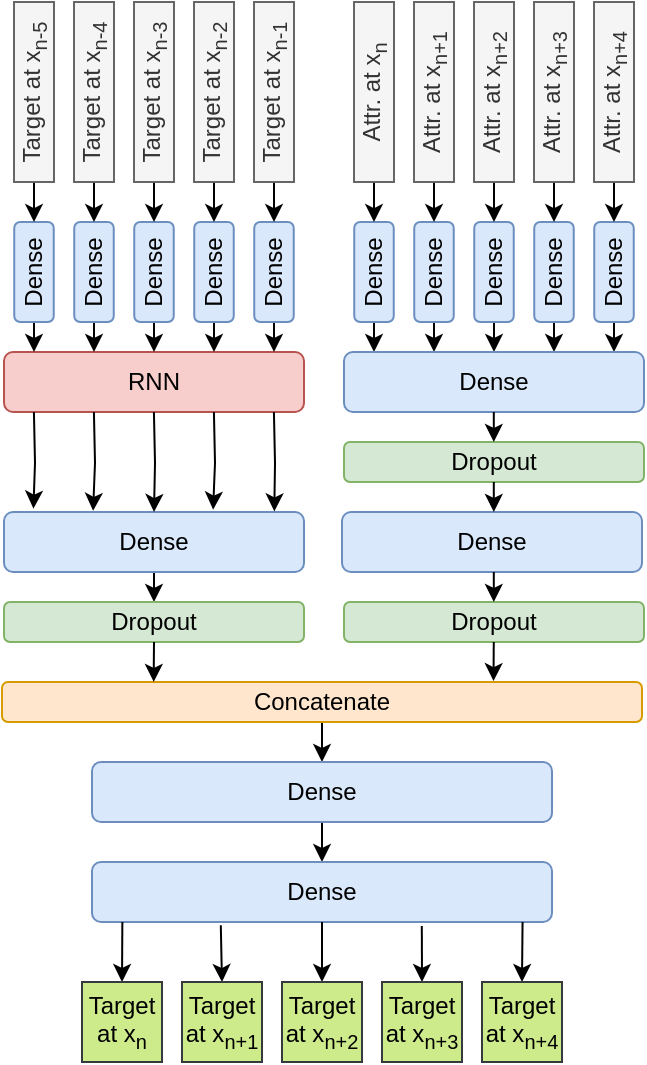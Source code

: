 <mxfile version="14.4.8" type="device"><diagram id="1M25UIxsB_glgNZVP3dG" name="Page-1"><mxGraphModel dx="878" dy="492" grid="1" gridSize="10" guides="1" tooltips="1" connect="1" arrows="1" fold="1" page="1" pageScale="1" pageWidth="850" pageHeight="1100" math="0" shadow="0"><root><mxCell id="0"/><mxCell id="1" parent="0"/><mxCell id="8nzZF-PDBhlYx9urneNm-61" style="edgeStyle=orthogonalEdgeStyle;rounded=0;orthogonalLoop=1;jettySize=auto;html=1;exitX=0.5;exitY=1;exitDx=0;exitDy=0;entryX=0.5;entryY=0;entryDx=0;entryDy=0;" parent="1" source="8nzZF-PDBhlYx9urneNm-41" target="8nzZF-PDBhlYx9urneNm-49" edge="1"><mxGeometry relative="1" as="geometry"/></mxCell><mxCell id="8nzZF-PDBhlYx9urneNm-41" value="Dense" style="rounded=1;whiteSpace=wrap;html=1;rotation=0;fillColor=#dae8fc;strokeColor=#6c8ebf;" parent="1" vertex="1"><mxGeometry x="320" y="285" width="150" height="30" as="geometry"/></mxCell><mxCell id="8nzZF-PDBhlYx9urneNm-49" value="Dropout" style="rounded=1;whiteSpace=wrap;html=1;rotation=0;fillColor=#d5e8d4;strokeColor=#82b366;" parent="1" vertex="1"><mxGeometry x="320" y="330" width="150" height="20" as="geometry"/></mxCell><mxCell id="8nzZF-PDBhlYx9urneNm-78" style="edgeStyle=orthogonalEdgeStyle;rounded=0;orthogonalLoop=1;jettySize=auto;html=1;exitX=0.5;exitY=1;exitDx=0;exitDy=0;entryX=0.5;entryY=0;entryDx=0;entryDy=0;" parent="1" source="8nzZF-PDBhlYx9urneNm-72" target="8nzZF-PDBhlYx9urneNm-76" edge="1"><mxGeometry relative="1" as="geometry"/></mxCell><mxCell id="8nzZF-PDBhlYx9urneNm-72" value="Concatenate" style="rounded=1;whiteSpace=wrap;html=1;rotation=0;fillColor=#ffe6cc;strokeColor=#d79b00;" parent="1" vertex="1"><mxGeometry x="319" y="370" width="320" height="20" as="geometry"/></mxCell><mxCell id="8nzZF-PDBhlYx9urneNm-79" style="edgeStyle=orthogonalEdgeStyle;rounded=0;orthogonalLoop=1;jettySize=auto;html=1;exitX=0.5;exitY=1;exitDx=0;exitDy=0;entryX=0.5;entryY=0;entryDx=0;entryDy=0;" parent="1" source="8nzZF-PDBhlYx9urneNm-76" target="8nzZF-PDBhlYx9urneNm-77" edge="1"><mxGeometry relative="1" as="geometry"/></mxCell><mxCell id="8nzZF-PDBhlYx9urneNm-76" value="Dense" style="rounded=1;whiteSpace=wrap;html=1;rotation=0;fillColor=#dae8fc;strokeColor=#6c8ebf;" parent="1" vertex="1"><mxGeometry x="364" y="410" width="230" height="30" as="geometry"/></mxCell><mxCell id="8nzZF-PDBhlYx9urneNm-77" value="Dense" style="rounded=1;whiteSpace=wrap;html=1;rotation=0;fillColor=#dae8fc;strokeColor=#6c8ebf;" parent="1" vertex="1"><mxGeometry x="364" y="460" width="230" height="30" as="geometry"/></mxCell><mxCell id="8nzZF-PDBhlYx9urneNm-106" style="edgeStyle=orthogonalEdgeStyle;rounded=0;orthogonalLoop=1;jettySize=auto;html=1;exitX=0.5;exitY=0;exitDx=0;exitDy=0;entryX=0.066;entryY=1;entryDx=0;entryDy=0;entryPerimeter=0;startArrow=classic;startFill=1;endArrow=none;endFill=0;" parent="1" source="8nzZF-PDBhlYx9urneNm-101" target="8nzZF-PDBhlYx9urneNm-77" edge="1"><mxGeometry relative="1" as="geometry"/></mxCell><mxCell id="8nzZF-PDBhlYx9urneNm-101" value="&lt;div&gt;Target&lt;/div&gt;&lt;div&gt;at x&lt;sub&gt;n&lt;/sub&gt;&lt;/div&gt;" style="whiteSpace=wrap;html=1;aspect=fixed;fillColor=#cdeb8b;strokeColor=#36393d;" parent="1" vertex="1"><mxGeometry x="359" y="520" width="40" height="40" as="geometry"/></mxCell><mxCell id="8nzZF-PDBhlYx9urneNm-108" style="edgeStyle=orthogonalEdgeStyle;rounded=0;orthogonalLoop=1;jettySize=auto;html=1;exitX=0.5;exitY=0;exitDx=0;exitDy=0;entryX=0.28;entryY=1.053;entryDx=0;entryDy=0;entryPerimeter=0;startArrow=classic;startFill=1;endArrow=none;endFill=0;" parent="1" source="8nzZF-PDBhlYx9urneNm-102" target="8nzZF-PDBhlYx9urneNm-77" edge="1"><mxGeometry relative="1" as="geometry"/></mxCell><mxCell id="8nzZF-PDBhlYx9urneNm-102" value="&lt;div&gt;Target&lt;/div&gt;&lt;div&gt;at x&lt;sub&gt;n+1&lt;/sub&gt;&lt;br&gt;&lt;/div&gt;" style="whiteSpace=wrap;html=1;aspect=fixed;fillColor=#cdeb8b;strokeColor=#36393d;" parent="1" vertex="1"><mxGeometry x="409" y="520" width="40" height="40" as="geometry"/></mxCell><mxCell id="8nzZF-PDBhlYx9urneNm-109" style="edgeStyle=orthogonalEdgeStyle;rounded=0;orthogonalLoop=1;jettySize=auto;html=1;exitX=0.5;exitY=0;exitDx=0;exitDy=0;entryX=0.5;entryY=1;entryDx=0;entryDy=0;startArrow=classic;startFill=1;endArrow=none;endFill=0;" parent="1" source="8nzZF-PDBhlYx9urneNm-103" target="8nzZF-PDBhlYx9urneNm-77" edge="1"><mxGeometry relative="1" as="geometry"/></mxCell><mxCell id="8nzZF-PDBhlYx9urneNm-103" value="&lt;div&gt;Target&lt;/div&gt;&lt;div&gt;at x&lt;sub&gt;n+2&lt;/sub&gt;&lt;/div&gt;" style="whiteSpace=wrap;html=1;aspect=fixed;fillColor=#cdeb8b;strokeColor=#36393d;" parent="1" vertex="1"><mxGeometry x="459" y="520" width="40" height="40" as="geometry"/></mxCell><mxCell id="8nzZF-PDBhlYx9urneNm-110" style="edgeStyle=orthogonalEdgeStyle;rounded=0;orthogonalLoop=1;jettySize=auto;html=1;exitX=0.5;exitY=0;exitDx=0;exitDy=0;entryX=0.717;entryY=1.067;entryDx=0;entryDy=0;entryPerimeter=0;startArrow=classic;startFill=1;endArrow=none;endFill=0;" parent="1" source="8nzZF-PDBhlYx9urneNm-104" target="8nzZF-PDBhlYx9urneNm-77" edge="1"><mxGeometry relative="1" as="geometry"/></mxCell><mxCell id="8nzZF-PDBhlYx9urneNm-104" value="&lt;div&gt;Target&lt;/div&gt;&lt;div&gt;at x&lt;sub&gt;n+3&lt;/sub&gt;&lt;/div&gt;" style="whiteSpace=wrap;html=1;aspect=fixed;fillColor=#cdeb8b;strokeColor=#36393d;" parent="1" vertex="1"><mxGeometry x="509" y="520" width="40" height="40" as="geometry"/></mxCell><mxCell id="8nzZF-PDBhlYx9urneNm-111" style="edgeStyle=orthogonalEdgeStyle;rounded=0;orthogonalLoop=1;jettySize=auto;html=1;exitX=0.5;exitY=0;exitDx=0;exitDy=0;entryX=0.936;entryY=1;entryDx=0;entryDy=0;entryPerimeter=0;startArrow=classic;startFill=1;endArrow=none;endFill=0;" parent="1" source="8nzZF-PDBhlYx9urneNm-105" target="8nzZF-PDBhlYx9urneNm-77" edge="1"><mxGeometry relative="1" as="geometry"/></mxCell><mxCell id="8nzZF-PDBhlYx9urneNm-105" value="&lt;div&gt;Target&lt;/div&gt;&lt;div&gt;at x&lt;sub&gt;n+4&lt;/sub&gt;&lt;/div&gt;" style="whiteSpace=wrap;html=1;aspect=fixed;fillColor=#cdeb8b;strokeColor=#36393d;" parent="1" vertex="1"><mxGeometry x="559" y="520" width="40" height="40" as="geometry"/></mxCell><mxCell id="8nzZF-PDBhlYx9urneNm-113" value="RNN" style="rounded=1;whiteSpace=wrap;html=1;rotation=0;fillColor=#f8cecc;strokeColor=#b85450;" parent="1" vertex="1"><mxGeometry x="320" y="205" width="150" height="30" as="geometry"/></mxCell><mxCell id="v9ruXRvot2CiY_NPdJOi-4" style="edgeStyle=orthogonalEdgeStyle;rounded=0;orthogonalLoop=1;jettySize=auto;html=1;exitX=0;exitY=0.5;exitDx=0;exitDy=0;" edge="1" parent="1" source="8nzZF-PDBhlYx9urneNm-115"><mxGeometry relative="1" as="geometry"><mxPoint x="335" y="205" as="targetPoint"/></mxGeometry></mxCell><mxCell id="8nzZF-PDBhlYx9urneNm-115" value="Dense" style="rounded=1;whiteSpace=wrap;html=1;rotation=-90;fillColor=#dae8fc;strokeColor=#6c8ebf;" parent="1" vertex="1"><mxGeometry x="310" y="155.13" width="50" height="19.75" as="geometry"/></mxCell><mxCell id="v9ruXRvot2CiY_NPdJOi-3" style="edgeStyle=orthogonalEdgeStyle;rounded=0;orthogonalLoop=1;jettySize=auto;html=1;exitX=0;exitY=0.5;exitDx=0;exitDy=0;entryX=1;entryY=0.5;entryDx=0;entryDy=0;" edge="1" parent="1" source="v9ruXRvot2CiY_NPdJOi-2" target="8nzZF-PDBhlYx9urneNm-115"><mxGeometry relative="1" as="geometry"/></mxCell><mxCell id="v9ruXRvot2CiY_NPdJOi-2" value="Target at x&lt;sub&gt;n-5&lt;/sub&gt;" style="rounded=0;whiteSpace=wrap;html=1;rotation=-90;fillColor=#f5f5f5;strokeColor=#666666;fontColor=#333333;" vertex="1" parent="1"><mxGeometry x="290" y="65" width="90" height="20" as="geometry"/></mxCell><mxCell id="v9ruXRvot2CiY_NPdJOi-5" style="edgeStyle=orthogonalEdgeStyle;rounded=0;orthogonalLoop=1;jettySize=auto;html=1;exitX=0;exitY=0.5;exitDx=0;exitDy=0;" edge="1" parent="1" source="v9ruXRvot2CiY_NPdJOi-6"><mxGeometry relative="1" as="geometry"><mxPoint x="365" y="205" as="targetPoint"/></mxGeometry></mxCell><mxCell id="v9ruXRvot2CiY_NPdJOi-6" value="Dense" style="rounded=1;whiteSpace=wrap;html=1;rotation=-90;fillColor=#dae8fc;strokeColor=#6c8ebf;" vertex="1" parent="1"><mxGeometry x="340" y="155.13" width="50" height="19.75" as="geometry"/></mxCell><mxCell id="v9ruXRvot2CiY_NPdJOi-7" style="edgeStyle=orthogonalEdgeStyle;rounded=0;orthogonalLoop=1;jettySize=auto;html=1;exitX=0;exitY=0.5;exitDx=0;exitDy=0;entryX=1;entryY=0.5;entryDx=0;entryDy=0;" edge="1" parent="1" source="v9ruXRvot2CiY_NPdJOi-8" target="v9ruXRvot2CiY_NPdJOi-6"><mxGeometry relative="1" as="geometry"/></mxCell><mxCell id="v9ruXRvot2CiY_NPdJOi-8" value="Target at x&lt;sub&gt;n-4&lt;/sub&gt;" style="rounded=0;whiteSpace=wrap;html=1;rotation=-90;fillColor=#f5f5f5;strokeColor=#666666;fontColor=#333333;" vertex="1" parent="1"><mxGeometry x="320" y="65" width="90" height="20" as="geometry"/></mxCell><mxCell id="v9ruXRvot2CiY_NPdJOi-9" style="edgeStyle=orthogonalEdgeStyle;rounded=0;orthogonalLoop=1;jettySize=auto;html=1;exitX=0;exitY=0.5;exitDx=0;exitDy=0;" edge="1" parent="1" source="v9ruXRvot2CiY_NPdJOi-10"><mxGeometry relative="1" as="geometry"><mxPoint x="395" y="205" as="targetPoint"/></mxGeometry></mxCell><mxCell id="v9ruXRvot2CiY_NPdJOi-10" value="Dense" style="rounded=1;whiteSpace=wrap;html=1;rotation=-90;fillColor=#dae8fc;strokeColor=#6c8ebf;" vertex="1" parent="1"><mxGeometry x="370" y="155.13" width="50" height="19.75" as="geometry"/></mxCell><mxCell id="v9ruXRvot2CiY_NPdJOi-11" style="edgeStyle=orthogonalEdgeStyle;rounded=0;orthogonalLoop=1;jettySize=auto;html=1;exitX=0;exitY=0.5;exitDx=0;exitDy=0;entryX=1;entryY=0.5;entryDx=0;entryDy=0;" edge="1" parent="1" source="v9ruXRvot2CiY_NPdJOi-12" target="v9ruXRvot2CiY_NPdJOi-10"><mxGeometry relative="1" as="geometry"/></mxCell><mxCell id="v9ruXRvot2CiY_NPdJOi-12" value="Target at x&lt;sub&gt;n-3&lt;/sub&gt;" style="rounded=0;whiteSpace=wrap;html=1;rotation=-90;fillColor=#f5f5f5;strokeColor=#666666;fontColor=#333333;" vertex="1" parent="1"><mxGeometry x="350" y="65" width="90" height="20" as="geometry"/></mxCell><mxCell id="v9ruXRvot2CiY_NPdJOi-13" style="edgeStyle=orthogonalEdgeStyle;rounded=0;orthogonalLoop=1;jettySize=auto;html=1;exitX=0;exitY=0.5;exitDx=0;exitDy=0;" edge="1" parent="1" source="v9ruXRvot2CiY_NPdJOi-14"><mxGeometry relative="1" as="geometry"><mxPoint x="425" y="205" as="targetPoint"/></mxGeometry></mxCell><mxCell id="v9ruXRvot2CiY_NPdJOi-14" value="Dense" style="rounded=1;whiteSpace=wrap;html=1;rotation=-90;fillColor=#dae8fc;strokeColor=#6c8ebf;" vertex="1" parent="1"><mxGeometry x="400" y="155.13" width="50" height="19.75" as="geometry"/></mxCell><mxCell id="v9ruXRvot2CiY_NPdJOi-15" style="edgeStyle=orthogonalEdgeStyle;rounded=0;orthogonalLoop=1;jettySize=auto;html=1;exitX=0;exitY=0.5;exitDx=0;exitDy=0;entryX=1;entryY=0.5;entryDx=0;entryDy=0;" edge="1" parent="1" source="v9ruXRvot2CiY_NPdJOi-16" target="v9ruXRvot2CiY_NPdJOi-14"><mxGeometry relative="1" as="geometry"/></mxCell><mxCell id="v9ruXRvot2CiY_NPdJOi-16" value="Target at x&lt;sub&gt;n-2&lt;/sub&gt;" style="rounded=0;whiteSpace=wrap;html=1;rotation=-90;fillColor=#f5f5f5;strokeColor=#666666;fontColor=#333333;" vertex="1" parent="1"><mxGeometry x="380" y="65" width="90" height="20" as="geometry"/></mxCell><mxCell id="v9ruXRvot2CiY_NPdJOi-17" style="edgeStyle=orthogonalEdgeStyle;rounded=0;orthogonalLoop=1;jettySize=auto;html=1;exitX=0;exitY=0.5;exitDx=0;exitDy=0;" edge="1" parent="1" source="v9ruXRvot2CiY_NPdJOi-18"><mxGeometry relative="1" as="geometry"><mxPoint x="455" y="205" as="targetPoint"/></mxGeometry></mxCell><mxCell id="v9ruXRvot2CiY_NPdJOi-18" value="Dense" style="rounded=1;whiteSpace=wrap;html=1;rotation=-90;fillColor=#dae8fc;strokeColor=#6c8ebf;" vertex="1" parent="1"><mxGeometry x="430" y="155.13" width="50" height="19.75" as="geometry"/></mxCell><mxCell id="v9ruXRvot2CiY_NPdJOi-19" style="edgeStyle=orthogonalEdgeStyle;rounded=0;orthogonalLoop=1;jettySize=auto;html=1;exitX=0;exitY=0.5;exitDx=0;exitDy=0;entryX=1;entryY=0.5;entryDx=0;entryDy=0;" edge="1" parent="1" source="v9ruXRvot2CiY_NPdJOi-20" target="v9ruXRvot2CiY_NPdJOi-18"><mxGeometry relative="1" as="geometry"/></mxCell><mxCell id="v9ruXRvot2CiY_NPdJOi-20" value="Target at x&lt;sub&gt;n-1&lt;/sub&gt;" style="rounded=0;whiteSpace=wrap;html=1;rotation=-90;fillColor=#f5f5f5;strokeColor=#666666;fontColor=#333333;" vertex="1" parent="1"><mxGeometry x="410" y="65" width="90" height="20" as="geometry"/></mxCell><mxCell id="v9ruXRvot2CiY_NPdJOi-21" style="edgeStyle=orthogonalEdgeStyle;rounded=0;orthogonalLoop=1;jettySize=auto;html=1;exitX=0;exitY=0.5;exitDx=0;exitDy=0;" edge="1" parent="1" source="v9ruXRvot2CiY_NPdJOi-22"><mxGeometry relative="1" as="geometry"><mxPoint x="505.0" y="205" as="targetPoint"/></mxGeometry></mxCell><mxCell id="v9ruXRvot2CiY_NPdJOi-22" value="Dense" style="rounded=1;whiteSpace=wrap;html=1;rotation=-90;fillColor=#dae8fc;strokeColor=#6c8ebf;" vertex="1" parent="1"><mxGeometry x="480" y="155.13" width="50" height="19.75" as="geometry"/></mxCell><mxCell id="v9ruXRvot2CiY_NPdJOi-23" style="edgeStyle=orthogonalEdgeStyle;rounded=0;orthogonalLoop=1;jettySize=auto;html=1;exitX=0;exitY=0.5;exitDx=0;exitDy=0;entryX=1;entryY=0.5;entryDx=0;entryDy=0;" edge="1" parent="1" source="v9ruXRvot2CiY_NPdJOi-24" target="v9ruXRvot2CiY_NPdJOi-22"><mxGeometry relative="1" as="geometry"/></mxCell><mxCell id="v9ruXRvot2CiY_NPdJOi-24" value="Attr. at x&lt;sub&gt;n&lt;/sub&gt;" style="rounded=0;whiteSpace=wrap;html=1;rotation=-90;fillColor=#f5f5f5;strokeColor=#666666;fontColor=#333333;" vertex="1" parent="1"><mxGeometry x="460" y="65" width="90" height="20" as="geometry"/></mxCell><mxCell id="v9ruXRvot2CiY_NPdJOi-25" style="edgeStyle=orthogonalEdgeStyle;rounded=0;orthogonalLoop=1;jettySize=auto;html=1;exitX=0;exitY=0.5;exitDx=0;exitDy=0;" edge="1" parent="1" source="v9ruXRvot2CiY_NPdJOi-26"><mxGeometry relative="1" as="geometry"><mxPoint x="535" y="205" as="targetPoint"/></mxGeometry></mxCell><mxCell id="v9ruXRvot2CiY_NPdJOi-26" value="Dense" style="rounded=1;whiteSpace=wrap;html=1;rotation=-90;fillColor=#dae8fc;strokeColor=#6c8ebf;" vertex="1" parent="1"><mxGeometry x="510" y="155.13" width="50" height="19.75" as="geometry"/></mxCell><mxCell id="v9ruXRvot2CiY_NPdJOi-27" style="edgeStyle=orthogonalEdgeStyle;rounded=0;orthogonalLoop=1;jettySize=auto;html=1;exitX=0;exitY=0.5;exitDx=0;exitDy=0;entryX=1;entryY=0.5;entryDx=0;entryDy=0;" edge="1" parent="1" source="v9ruXRvot2CiY_NPdJOi-28" target="v9ruXRvot2CiY_NPdJOi-26"><mxGeometry relative="1" as="geometry"/></mxCell><mxCell id="v9ruXRvot2CiY_NPdJOi-28" value="Attr. at x&lt;sub&gt;n+1&lt;/sub&gt;" style="rounded=0;whiteSpace=wrap;html=1;rotation=-90;fillColor=#f5f5f5;strokeColor=#666666;fontColor=#333333;" vertex="1" parent="1"><mxGeometry x="490" y="65" width="90" height="20" as="geometry"/></mxCell><mxCell id="v9ruXRvot2CiY_NPdJOi-29" style="edgeStyle=orthogonalEdgeStyle;rounded=0;orthogonalLoop=1;jettySize=auto;html=1;exitX=0;exitY=0.5;exitDx=0;exitDy=0;" edge="1" parent="1" source="v9ruXRvot2CiY_NPdJOi-30"><mxGeometry relative="1" as="geometry"><mxPoint x="565" y="205" as="targetPoint"/></mxGeometry></mxCell><mxCell id="v9ruXRvot2CiY_NPdJOi-30" value="Dense" style="rounded=1;whiteSpace=wrap;html=1;rotation=-90;fillColor=#dae8fc;strokeColor=#6c8ebf;" vertex="1" parent="1"><mxGeometry x="540" y="155.13" width="50" height="19.75" as="geometry"/></mxCell><mxCell id="v9ruXRvot2CiY_NPdJOi-31" style="edgeStyle=orthogonalEdgeStyle;rounded=0;orthogonalLoop=1;jettySize=auto;html=1;exitX=0;exitY=0.5;exitDx=0;exitDy=0;entryX=1;entryY=0.5;entryDx=0;entryDy=0;" edge="1" parent="1" source="v9ruXRvot2CiY_NPdJOi-32" target="v9ruXRvot2CiY_NPdJOi-30"><mxGeometry relative="1" as="geometry"/></mxCell><mxCell id="v9ruXRvot2CiY_NPdJOi-32" value="&lt;div&gt;Attr. at x&lt;sub&gt;n+2&lt;/sub&gt;&lt;/div&gt;" style="rounded=0;whiteSpace=wrap;html=1;rotation=-90;fillColor=#f5f5f5;strokeColor=#666666;fontColor=#333333;" vertex="1" parent="1"><mxGeometry x="520" y="65" width="90" height="20" as="geometry"/></mxCell><mxCell id="v9ruXRvot2CiY_NPdJOi-33" style="edgeStyle=orthogonalEdgeStyle;rounded=0;orthogonalLoop=1;jettySize=auto;html=1;exitX=0;exitY=0.5;exitDx=0;exitDy=0;" edge="1" parent="1" source="v9ruXRvot2CiY_NPdJOi-34"><mxGeometry relative="1" as="geometry"><mxPoint x="595" y="205" as="targetPoint"/></mxGeometry></mxCell><mxCell id="v9ruXRvot2CiY_NPdJOi-34" value="Dense" style="rounded=1;whiteSpace=wrap;html=1;rotation=-90;fillColor=#dae8fc;strokeColor=#6c8ebf;" vertex="1" parent="1"><mxGeometry x="570" y="155.13" width="50" height="19.75" as="geometry"/></mxCell><mxCell id="v9ruXRvot2CiY_NPdJOi-35" style="edgeStyle=orthogonalEdgeStyle;rounded=0;orthogonalLoop=1;jettySize=auto;html=1;exitX=0;exitY=0.5;exitDx=0;exitDy=0;entryX=1;entryY=0.5;entryDx=0;entryDy=0;" edge="1" parent="1" source="v9ruXRvot2CiY_NPdJOi-36" target="v9ruXRvot2CiY_NPdJOi-34"><mxGeometry relative="1" as="geometry"/></mxCell><mxCell id="v9ruXRvot2CiY_NPdJOi-36" value="Attr. at x&lt;sub&gt;n+3&lt;/sub&gt;" style="rounded=0;whiteSpace=wrap;html=1;rotation=-90;fillColor=#f5f5f5;strokeColor=#666666;fontColor=#333333;" vertex="1" parent="1"><mxGeometry x="550" y="65" width="90" height="20" as="geometry"/></mxCell><mxCell id="v9ruXRvot2CiY_NPdJOi-37" style="edgeStyle=orthogonalEdgeStyle;rounded=0;orthogonalLoop=1;jettySize=auto;html=1;exitX=0;exitY=0.5;exitDx=0;exitDy=0;" edge="1" parent="1" source="v9ruXRvot2CiY_NPdJOi-38"><mxGeometry relative="1" as="geometry"><mxPoint x="625" y="205" as="targetPoint"/></mxGeometry></mxCell><mxCell id="v9ruXRvot2CiY_NPdJOi-38" value="Dense" style="rounded=1;whiteSpace=wrap;html=1;rotation=-90;fillColor=#dae8fc;strokeColor=#6c8ebf;" vertex="1" parent="1"><mxGeometry x="600" y="155.13" width="50" height="19.75" as="geometry"/></mxCell><mxCell id="v9ruXRvot2CiY_NPdJOi-39" style="edgeStyle=orthogonalEdgeStyle;rounded=0;orthogonalLoop=1;jettySize=auto;html=1;exitX=0;exitY=0.5;exitDx=0;exitDy=0;entryX=1;entryY=0.5;entryDx=0;entryDy=0;" edge="1" parent="1" source="v9ruXRvot2CiY_NPdJOi-40" target="v9ruXRvot2CiY_NPdJOi-38"><mxGeometry relative="1" as="geometry"/></mxCell><mxCell id="v9ruXRvot2CiY_NPdJOi-40" value="Attr. at x&lt;sub&gt;n+4&lt;/sub&gt;" style="rounded=0;whiteSpace=wrap;html=1;rotation=-90;fillColor=#f5f5f5;strokeColor=#666666;fontColor=#333333;" vertex="1" parent="1"><mxGeometry x="580" y="65" width="90" height="20" as="geometry"/></mxCell><mxCell id="v9ruXRvot2CiY_NPdJOi-41" style="edgeStyle=orthogonalEdgeStyle;rounded=0;orthogonalLoop=1;jettySize=auto;html=1;exitX=0;exitY=0.5;exitDx=0;exitDy=0;entryX=0.098;entryY=-0.056;entryDx=0;entryDy=0;entryPerimeter=0;" edge="1" parent="1" target="8nzZF-PDBhlYx9urneNm-41"><mxGeometry relative="1" as="geometry"><mxPoint x="334.96" y="250" as="targetPoint"/><mxPoint x="334.96" y="235.005" as="sourcePoint"/></mxGeometry></mxCell><mxCell id="v9ruXRvot2CiY_NPdJOi-42" style="edgeStyle=orthogonalEdgeStyle;rounded=0;orthogonalLoop=1;jettySize=auto;html=1;exitX=0;exitY=0.5;exitDx=0;exitDy=0;entryX=0.297;entryY=-0.02;entryDx=0;entryDy=0;entryPerimeter=0;" edge="1" parent="1" target="8nzZF-PDBhlYx9urneNm-41"><mxGeometry relative="1" as="geometry"><mxPoint x="364.96" y="250" as="targetPoint"/><mxPoint x="364.96" y="235.005" as="sourcePoint"/></mxGeometry></mxCell><mxCell id="v9ruXRvot2CiY_NPdJOi-43" style="edgeStyle=orthogonalEdgeStyle;rounded=0;orthogonalLoop=1;jettySize=auto;html=1;exitX=0;exitY=0.5;exitDx=0;exitDy=0;entryX=0.5;entryY=0;entryDx=0;entryDy=0;" edge="1" parent="1" target="8nzZF-PDBhlYx9urneNm-41"><mxGeometry relative="1" as="geometry"><mxPoint x="394.96" y="250" as="targetPoint"/><mxPoint x="394.96" y="235.005" as="sourcePoint"/><Array as="points"/></mxGeometry></mxCell><mxCell id="v9ruXRvot2CiY_NPdJOi-44" style="edgeStyle=orthogonalEdgeStyle;rounded=0;orthogonalLoop=1;jettySize=auto;html=1;exitX=0;exitY=0.5;exitDx=0;exitDy=0;entryX=0.697;entryY=-0.039;entryDx=0;entryDy=0;entryPerimeter=0;" edge="1" parent="1" target="8nzZF-PDBhlYx9urneNm-41"><mxGeometry relative="1" as="geometry"><mxPoint x="424.96" y="250" as="targetPoint"/><mxPoint x="424.96" y="235.005" as="sourcePoint"/></mxGeometry></mxCell><mxCell id="v9ruXRvot2CiY_NPdJOi-45" style="edgeStyle=orthogonalEdgeStyle;rounded=0;orthogonalLoop=1;jettySize=auto;html=1;exitX=0;exitY=0.5;exitDx=0;exitDy=0;entryX=0.901;entryY=-0.01;entryDx=0;entryDy=0;entryPerimeter=0;" edge="1" parent="1" target="8nzZF-PDBhlYx9urneNm-41"><mxGeometry relative="1" as="geometry"><mxPoint x="454.96" y="250" as="targetPoint"/><mxPoint x="454.96" y="235.005" as="sourcePoint"/></mxGeometry></mxCell><mxCell id="v9ruXRvot2CiY_NPdJOi-48" value="Dense" style="rounded=1;whiteSpace=wrap;html=1;rotation=0;fillColor=#dae8fc;strokeColor=#6c8ebf;" vertex="1" parent="1"><mxGeometry x="490" y="205" width="150" height="30" as="geometry"/></mxCell><mxCell id="v9ruXRvot2CiY_NPdJOi-49" value="Dropout" style="rounded=1;whiteSpace=wrap;html=1;rotation=0;fillColor=#d5e8d4;strokeColor=#82b366;" vertex="1" parent="1"><mxGeometry x="490" y="250" width="150" height="20" as="geometry"/></mxCell><mxCell id="v9ruXRvot2CiY_NPdJOi-51" value="Dense" style="rounded=1;whiteSpace=wrap;html=1;rotation=0;fillColor=#dae8fc;strokeColor=#6c8ebf;" vertex="1" parent="1"><mxGeometry x="489" y="285" width="150" height="30" as="geometry"/></mxCell><mxCell id="v9ruXRvot2CiY_NPdJOi-52" value="Dropout" style="rounded=1;whiteSpace=wrap;html=1;rotation=0;fillColor=#d5e8d4;strokeColor=#82b366;" vertex="1" parent="1"><mxGeometry x="490" y="330" width="150" height="20" as="geometry"/></mxCell><mxCell id="v9ruXRvot2CiY_NPdJOi-53" style="edgeStyle=orthogonalEdgeStyle;rounded=0;orthogonalLoop=1;jettySize=auto;html=1;exitX=0;exitY=0.5;exitDx=0;exitDy=0;" edge="1" parent="1"><mxGeometry relative="1" as="geometry"><mxPoint x="564.9" y="250" as="targetPoint"/><mxPoint x="564.9" y="235.005" as="sourcePoint"/></mxGeometry></mxCell><mxCell id="v9ruXRvot2CiY_NPdJOi-54" style="edgeStyle=orthogonalEdgeStyle;rounded=0;orthogonalLoop=1;jettySize=auto;html=1;exitX=0;exitY=0.5;exitDx=0;exitDy=0;" edge="1" parent="1"><mxGeometry relative="1" as="geometry"><mxPoint x="564.9" y="285" as="targetPoint"/><mxPoint x="564.9" y="270.005" as="sourcePoint"/></mxGeometry></mxCell><mxCell id="v9ruXRvot2CiY_NPdJOi-55" style="edgeStyle=orthogonalEdgeStyle;rounded=0;orthogonalLoop=1;jettySize=auto;html=1;exitX=0;exitY=0.5;exitDx=0;exitDy=0;" edge="1" parent="1"><mxGeometry relative="1" as="geometry"><mxPoint x="564.9" y="330" as="targetPoint"/><mxPoint x="564.9" y="315.005" as="sourcePoint"/></mxGeometry></mxCell><mxCell id="v9ruXRvot2CiY_NPdJOi-56" style="edgeStyle=orthogonalEdgeStyle;rounded=0;orthogonalLoop=1;jettySize=auto;html=1;exitX=0;exitY=0.5;exitDx=0;exitDy=0;entryX=0.768;entryY=-0.023;entryDx=0;entryDy=0;entryPerimeter=0;" edge="1" parent="1" target="8nzZF-PDBhlYx9urneNm-72"><mxGeometry relative="1" as="geometry"><mxPoint x="564.88" y="365" as="targetPoint"/><mxPoint x="564.88" y="350.005" as="sourcePoint"/></mxGeometry></mxCell><mxCell id="v9ruXRvot2CiY_NPdJOi-57" style="edgeStyle=orthogonalEdgeStyle;rounded=0;orthogonalLoop=1;jettySize=auto;html=1;entryX=0.237;entryY=-0.002;entryDx=0;entryDy=0;entryPerimeter=0;" edge="1" parent="1" target="8nzZF-PDBhlYx9urneNm-72"><mxGeometry relative="1" as="geometry"><mxPoint x="394.88" y="335" as="targetPoint"/><mxPoint x="395" y="350" as="sourcePoint"/></mxGeometry></mxCell></root></mxGraphModel></diagram></mxfile>